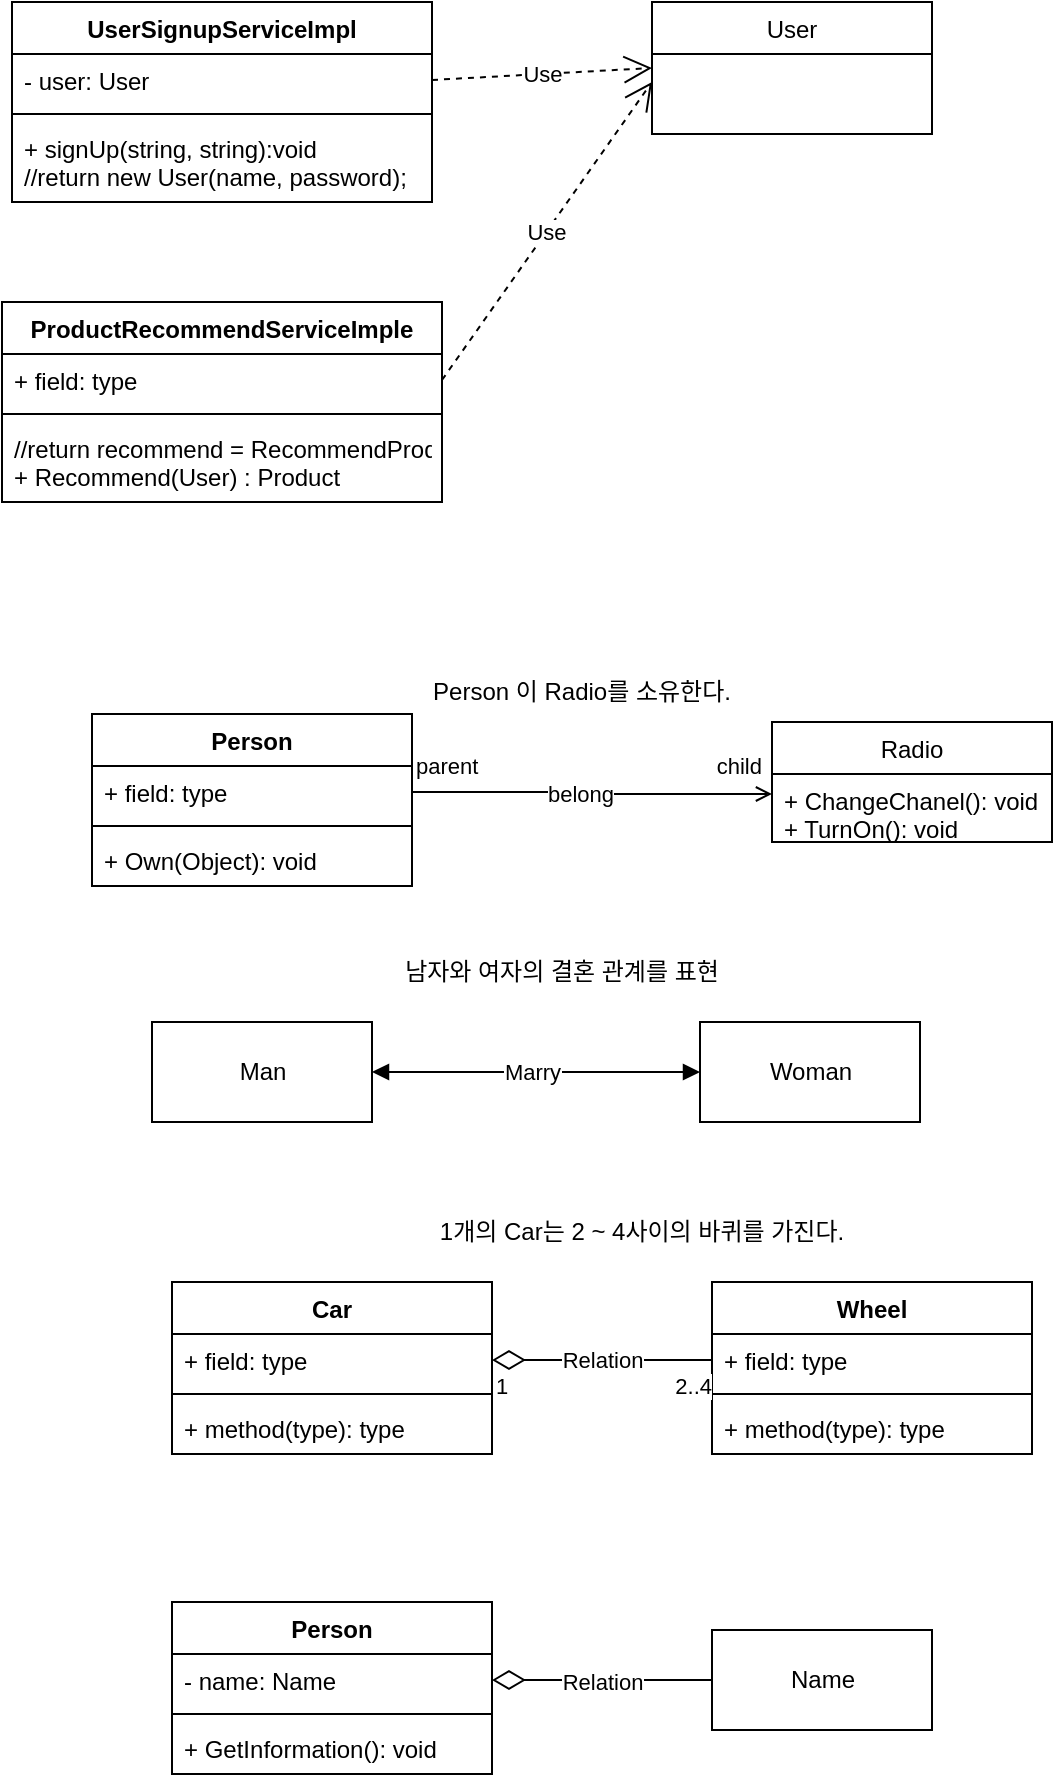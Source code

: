 <mxfile version="20.6.0" type="device"><diagram id="C5RBs43oDa-KdzZeNtuy" name="Page-1"><mxGraphModel dx="1422" dy="794" grid="1" gridSize="10" guides="1" tooltips="1" connect="1" arrows="1" fold="1" page="1" pageScale="1" pageWidth="827" pageHeight="1169" math="0" shadow="0"><root><mxCell id="WIyWlLk6GJQsqaUBKTNV-0"/><mxCell id="WIyWlLk6GJQsqaUBKTNV-1" parent="WIyWlLk6GJQsqaUBKTNV-0"/><mxCell id="_yzpyGeiF2zsuUhKDDpH-0" value="User" style="swimlane;fontStyle=0;childLayout=stackLayout;horizontal=1;startSize=26;fillColor=none;horizontalStack=0;resizeParent=1;resizeParentMax=0;resizeLast=0;collapsible=1;marginBottom=0;" parent="WIyWlLk6GJQsqaUBKTNV-1" vertex="1"><mxGeometry x="340" y="50" width="140" height="66" as="geometry"/></mxCell><mxCell id="_yzpyGeiF2zsuUhKDDpH-4" value="UserSignupServiceImpl" style="swimlane;fontStyle=1;align=center;verticalAlign=top;childLayout=stackLayout;horizontal=1;startSize=26;horizontalStack=0;resizeParent=1;resizeParentMax=0;resizeLast=0;collapsible=1;marginBottom=0;" parent="WIyWlLk6GJQsqaUBKTNV-1" vertex="1"><mxGeometry x="20" y="50" width="210" height="100" as="geometry"/></mxCell><mxCell id="_yzpyGeiF2zsuUhKDDpH-5" value="- user: User" style="text;strokeColor=none;fillColor=none;align=left;verticalAlign=top;spacingLeft=4;spacingRight=4;overflow=hidden;rotatable=0;points=[[0,0.5],[1,0.5]];portConstraint=eastwest;" parent="_yzpyGeiF2zsuUhKDDpH-4" vertex="1"><mxGeometry y="26" width="210" height="26" as="geometry"/></mxCell><mxCell id="_yzpyGeiF2zsuUhKDDpH-6" value="" style="line;strokeWidth=1;fillColor=none;align=left;verticalAlign=middle;spacingTop=-1;spacingLeft=3;spacingRight=3;rotatable=0;labelPosition=right;points=[];portConstraint=eastwest;strokeColor=inherit;" parent="_yzpyGeiF2zsuUhKDDpH-4" vertex="1"><mxGeometry y="52" width="210" height="8" as="geometry"/></mxCell><mxCell id="_yzpyGeiF2zsuUhKDDpH-7" value="+ signUp(string, string):void&#10;//return new User(name, password);" style="text;strokeColor=none;fillColor=none;align=left;verticalAlign=top;spacingLeft=4;spacingRight=4;overflow=hidden;rotatable=0;points=[[0,0.5],[1,0.5]];portConstraint=eastwest;" parent="_yzpyGeiF2zsuUhKDDpH-4" vertex="1"><mxGeometry y="60" width="210" height="40" as="geometry"/></mxCell><mxCell id="_yzpyGeiF2zsuUhKDDpH-9" value="Use" style="endArrow=open;endSize=12;dashed=1;html=1;rounded=0;exitX=1;exitY=0.5;exitDx=0;exitDy=0;entryX=0;entryY=0.5;entryDx=0;entryDy=0;" parent="WIyWlLk6GJQsqaUBKTNV-1" source="_yzpyGeiF2zsuUhKDDpH-5" target="_yzpyGeiF2zsuUhKDDpH-0" edge="1"><mxGeometry width="160" relative="1" as="geometry"><mxPoint x="250" y="180" as="sourcePoint"/><mxPoint x="410" y="180" as="targetPoint"/></mxGeometry></mxCell><mxCell id="_yzpyGeiF2zsuUhKDDpH-10" value="ProductRecommendServiceImple" style="swimlane;fontStyle=1;align=center;verticalAlign=top;childLayout=stackLayout;horizontal=1;startSize=26;horizontalStack=0;resizeParent=1;resizeParentMax=0;resizeLast=0;collapsible=1;marginBottom=0;" parent="WIyWlLk6GJQsqaUBKTNV-1" vertex="1"><mxGeometry x="15" y="200" width="220" height="100" as="geometry"/></mxCell><mxCell id="_yzpyGeiF2zsuUhKDDpH-11" value="+ field: type" style="text;strokeColor=none;fillColor=none;align=left;verticalAlign=top;spacingLeft=4;spacingRight=4;overflow=hidden;rotatable=0;points=[[0,0.5],[1,0.5]];portConstraint=eastwest;" parent="_yzpyGeiF2zsuUhKDDpH-10" vertex="1"><mxGeometry y="26" width="220" height="26" as="geometry"/></mxCell><mxCell id="_yzpyGeiF2zsuUhKDDpH-12" value="" style="line;strokeWidth=1;fillColor=none;align=left;verticalAlign=middle;spacingTop=-1;spacingLeft=3;spacingRight=3;rotatable=0;labelPosition=right;points=[];portConstraint=eastwest;strokeColor=inherit;" parent="_yzpyGeiF2zsuUhKDDpH-10" vertex="1"><mxGeometry y="52" width="220" height="8" as="geometry"/></mxCell><mxCell id="_yzpyGeiF2zsuUhKDDpH-13" value="//return recommend = RecommendProduct(user);&#10;+ Recommend(User) : Product" style="text;strokeColor=none;fillColor=none;align=left;verticalAlign=top;spacingLeft=4;spacingRight=4;overflow=hidden;rotatable=0;points=[[0,0.5],[1,0.5]];portConstraint=eastwest;" parent="_yzpyGeiF2zsuUhKDDpH-10" vertex="1"><mxGeometry y="60" width="220" height="40" as="geometry"/></mxCell><mxCell id="_yzpyGeiF2zsuUhKDDpH-15" value="Use" style="endArrow=open;endSize=12;dashed=1;html=1;rounded=0;exitX=1;exitY=0.5;exitDx=0;exitDy=0;" parent="WIyWlLk6GJQsqaUBKTNV-1" source="_yzpyGeiF2zsuUhKDDpH-11" edge="1"><mxGeometry width="160" relative="1" as="geometry"><mxPoint x="240" y="350" as="sourcePoint"/><mxPoint x="340" y="90" as="targetPoint"/></mxGeometry></mxCell><mxCell id="rM_XH7w2oZjGZ0wqj8mj-5" value="Radio" style="swimlane;fontStyle=0;childLayout=stackLayout;horizontal=1;startSize=26;fillColor=none;horizontalStack=0;resizeParent=1;resizeParentMax=0;resizeLast=0;collapsible=1;marginBottom=0;" vertex="1" parent="WIyWlLk6GJQsqaUBKTNV-1"><mxGeometry x="400" y="410" width="140" height="60" as="geometry"/></mxCell><mxCell id="rM_XH7w2oZjGZ0wqj8mj-8" value="+ ChangeChanel(): void&#10;+ TurnOn(): void" style="text;strokeColor=none;fillColor=none;align=left;verticalAlign=top;spacingLeft=4;spacingRight=4;overflow=hidden;rotatable=0;points=[[0,0.5],[1,0.5]];portConstraint=eastwest;" vertex="1" parent="rM_XH7w2oZjGZ0wqj8mj-5"><mxGeometry y="26" width="140" height="34" as="geometry"/></mxCell><mxCell id="rM_XH7w2oZjGZ0wqj8mj-13" value="" style="endArrow=open;html=1;edgeStyle=orthogonalEdgeStyle;rounded=0;exitX=1;exitY=0.5;exitDx=0;exitDy=0;strokeWidth=1;endFill=0;startArrow=none;startFill=0;entryX=0;entryY=0.294;entryDx=0;entryDy=0;entryPerimeter=0;" edge="1" parent="WIyWlLk6GJQsqaUBKTNV-1" target="rM_XH7w2oZjGZ0wqj8mj-8"><mxGeometry relative="1" as="geometry"><mxPoint x="220" y="445" as="sourcePoint"/><mxPoint x="340" y="450" as="targetPoint"/><Array as="points"><mxPoint x="310" y="445"/></Array></mxGeometry></mxCell><mxCell id="rM_XH7w2oZjGZ0wqj8mj-14" value="parent" style="edgeLabel;resizable=0;html=1;align=left;verticalAlign=bottom;" connectable="0" vertex="1" parent="rM_XH7w2oZjGZ0wqj8mj-13"><mxGeometry x="-1" relative="1" as="geometry"><mxPoint y="-5" as="offset"/></mxGeometry></mxCell><mxCell id="rM_XH7w2oZjGZ0wqj8mj-15" value="child" style="edgeLabel;resizable=0;html=1;align=right;verticalAlign=bottom;" connectable="0" vertex="1" parent="rM_XH7w2oZjGZ0wqj8mj-13"><mxGeometry x="1" relative="1" as="geometry"><mxPoint x="-4" y="-5" as="offset"/></mxGeometry></mxCell><mxCell id="rM_XH7w2oZjGZ0wqj8mj-26" value="belong" style="edgeLabel;html=1;align=center;verticalAlign=middle;resizable=0;points=[];" vertex="1" connectable="0" parent="rM_XH7w2oZjGZ0wqj8mj-13"><mxGeometry x="-0.078" y="-1" relative="1" as="geometry"><mxPoint as="offset"/></mxGeometry></mxCell><mxCell id="rM_XH7w2oZjGZ0wqj8mj-16" value="Person 이 Radio를 소유한다." style="text;html=1;strokeColor=none;fillColor=none;align=center;verticalAlign=middle;whiteSpace=wrap;rounded=0;" vertex="1" parent="WIyWlLk6GJQsqaUBKTNV-1"><mxGeometry x="210" y="380" width="190" height="30" as="geometry"/></mxCell><mxCell id="rM_XH7w2oZjGZ0wqj8mj-17" value="Person" style="swimlane;fontStyle=1;align=center;verticalAlign=top;childLayout=stackLayout;horizontal=1;startSize=26;horizontalStack=0;resizeParent=1;resizeParentMax=0;resizeLast=0;collapsible=1;marginBottom=0;" vertex="1" parent="WIyWlLk6GJQsqaUBKTNV-1"><mxGeometry x="60" y="406" width="160" height="86" as="geometry"/></mxCell><mxCell id="rM_XH7w2oZjGZ0wqj8mj-18" value="+ field: type" style="text;strokeColor=none;fillColor=none;align=left;verticalAlign=top;spacingLeft=4;spacingRight=4;overflow=hidden;rotatable=0;points=[[0,0.5],[1,0.5]];portConstraint=eastwest;" vertex="1" parent="rM_XH7w2oZjGZ0wqj8mj-17"><mxGeometry y="26" width="160" height="26" as="geometry"/></mxCell><mxCell id="rM_XH7w2oZjGZ0wqj8mj-19" value="" style="line;strokeWidth=1;fillColor=none;align=left;verticalAlign=middle;spacingTop=-1;spacingLeft=3;spacingRight=3;rotatable=0;labelPosition=right;points=[];portConstraint=eastwest;strokeColor=inherit;" vertex="1" parent="rM_XH7w2oZjGZ0wqj8mj-17"><mxGeometry y="52" width="160" height="8" as="geometry"/></mxCell><mxCell id="rM_XH7w2oZjGZ0wqj8mj-20" value="+ Own(Object): void" style="text;strokeColor=none;fillColor=none;align=left;verticalAlign=top;spacingLeft=4;spacingRight=4;overflow=hidden;rotatable=0;points=[[0,0.5],[1,0.5]];portConstraint=eastwest;" vertex="1" parent="rM_XH7w2oZjGZ0wqj8mj-17"><mxGeometry y="60" width="160" height="26" as="geometry"/></mxCell><mxCell id="rM_XH7w2oZjGZ0wqj8mj-21" value="Man" style="html=1;" vertex="1" parent="WIyWlLk6GJQsqaUBKTNV-1"><mxGeometry x="90" y="560" width="110" height="50" as="geometry"/></mxCell><mxCell id="rM_XH7w2oZjGZ0wqj8mj-22" value="Woman" style="html=1;" vertex="1" parent="WIyWlLk6GJQsqaUBKTNV-1"><mxGeometry x="364" y="560" width="110" height="50" as="geometry"/></mxCell><mxCell id="rM_XH7w2oZjGZ0wqj8mj-23" value="" style="endArrow=block;startArrow=block;endFill=1;startFill=1;html=1;rounded=0;strokeWidth=1;entryX=0;entryY=0.5;entryDx=0;entryDy=0;" edge="1" parent="WIyWlLk6GJQsqaUBKTNV-1" source="rM_XH7w2oZjGZ0wqj8mj-21" target="rM_XH7w2oZjGZ0wqj8mj-22"><mxGeometry width="160" relative="1" as="geometry"><mxPoint x="200" y="585" as="sourcePoint"/><mxPoint x="360" y="585" as="targetPoint"/></mxGeometry></mxCell><mxCell id="rM_XH7w2oZjGZ0wqj8mj-24" value="Marry" style="edgeLabel;html=1;align=center;verticalAlign=middle;resizable=0;points=[];" vertex="1" connectable="0" parent="rM_XH7w2oZjGZ0wqj8mj-23"><mxGeometry x="0.317" y="-1" relative="1" as="geometry"><mxPoint x="-28" y="-1" as="offset"/></mxGeometry></mxCell><mxCell id="rM_XH7w2oZjGZ0wqj8mj-25" value="남자와 여자의 결혼 관계를 표현" style="text;html=1;strokeColor=none;fillColor=none;align=center;verticalAlign=middle;whiteSpace=wrap;rounded=0;" vertex="1" parent="WIyWlLk6GJQsqaUBKTNV-1"><mxGeometry x="200" y="520" width="190" height="30" as="geometry"/></mxCell><mxCell id="rM_XH7w2oZjGZ0wqj8mj-28" value="Car" style="swimlane;fontStyle=1;align=center;verticalAlign=top;childLayout=stackLayout;horizontal=1;startSize=26;horizontalStack=0;resizeParent=1;resizeParentMax=0;resizeLast=0;collapsible=1;marginBottom=0;" vertex="1" parent="WIyWlLk6GJQsqaUBKTNV-1"><mxGeometry x="100" y="690" width="160" height="86" as="geometry"/></mxCell><mxCell id="rM_XH7w2oZjGZ0wqj8mj-29" value="+ field: type" style="text;strokeColor=none;fillColor=none;align=left;verticalAlign=top;spacingLeft=4;spacingRight=4;overflow=hidden;rotatable=0;points=[[0,0.5],[1,0.5]];portConstraint=eastwest;" vertex="1" parent="rM_XH7w2oZjGZ0wqj8mj-28"><mxGeometry y="26" width="160" height="26" as="geometry"/></mxCell><mxCell id="rM_XH7w2oZjGZ0wqj8mj-30" value="" style="line;strokeWidth=1;fillColor=none;align=left;verticalAlign=middle;spacingTop=-1;spacingLeft=3;spacingRight=3;rotatable=0;labelPosition=right;points=[];portConstraint=eastwest;strokeColor=inherit;" vertex="1" parent="rM_XH7w2oZjGZ0wqj8mj-28"><mxGeometry y="52" width="160" height="8" as="geometry"/></mxCell><mxCell id="rM_XH7w2oZjGZ0wqj8mj-31" value="+ method(type): type" style="text;strokeColor=none;fillColor=none;align=left;verticalAlign=top;spacingLeft=4;spacingRight=4;overflow=hidden;rotatable=0;points=[[0,0.5],[1,0.5]];portConstraint=eastwest;" vertex="1" parent="rM_XH7w2oZjGZ0wqj8mj-28"><mxGeometry y="60" width="160" height="26" as="geometry"/></mxCell><mxCell id="rM_XH7w2oZjGZ0wqj8mj-32" value="Wheel" style="swimlane;fontStyle=1;align=center;verticalAlign=top;childLayout=stackLayout;horizontal=1;startSize=26;horizontalStack=0;resizeParent=1;resizeParentMax=0;resizeLast=0;collapsible=1;marginBottom=0;" vertex="1" parent="WIyWlLk6GJQsqaUBKTNV-1"><mxGeometry x="370" y="690" width="160" height="86" as="geometry"/></mxCell><mxCell id="rM_XH7w2oZjGZ0wqj8mj-33" value="+ field: type" style="text;strokeColor=none;fillColor=none;align=left;verticalAlign=top;spacingLeft=4;spacingRight=4;overflow=hidden;rotatable=0;points=[[0,0.5],[1,0.5]];portConstraint=eastwest;" vertex="1" parent="rM_XH7w2oZjGZ0wqj8mj-32"><mxGeometry y="26" width="160" height="26" as="geometry"/></mxCell><mxCell id="rM_XH7w2oZjGZ0wqj8mj-34" value="" style="line;strokeWidth=1;fillColor=none;align=left;verticalAlign=middle;spacingTop=-1;spacingLeft=3;spacingRight=3;rotatable=0;labelPosition=right;points=[];portConstraint=eastwest;strokeColor=inherit;" vertex="1" parent="rM_XH7w2oZjGZ0wqj8mj-32"><mxGeometry y="52" width="160" height="8" as="geometry"/></mxCell><mxCell id="rM_XH7w2oZjGZ0wqj8mj-35" value="+ method(type): type" style="text;strokeColor=none;fillColor=none;align=left;verticalAlign=top;spacingLeft=4;spacingRight=4;overflow=hidden;rotatable=0;points=[[0,0.5],[1,0.5]];portConstraint=eastwest;" vertex="1" parent="rM_XH7w2oZjGZ0wqj8mj-32"><mxGeometry y="60" width="160" height="26" as="geometry"/></mxCell><mxCell id="rM_XH7w2oZjGZ0wqj8mj-36" value="Relation" style="endArrow=none;html=1;endSize=12;startArrow=diamondThin;startSize=14;startFill=0;edgeStyle=orthogonalEdgeStyle;rounded=0;strokeWidth=1;entryX=0;entryY=0.5;entryDx=0;entryDy=0;endFill=0;exitX=1;exitY=0.5;exitDx=0;exitDy=0;" edge="1" parent="WIyWlLk6GJQsqaUBKTNV-1" source="rM_XH7w2oZjGZ0wqj8mj-29" target="rM_XH7w2oZjGZ0wqj8mj-33"><mxGeometry relative="1" as="geometry"><mxPoint x="280" y="790" as="sourcePoint"/><mxPoint x="530" y="730" as="targetPoint"/></mxGeometry></mxCell><mxCell id="rM_XH7w2oZjGZ0wqj8mj-37" value="1" style="edgeLabel;resizable=0;html=1;align=left;verticalAlign=top;" connectable="0" vertex="1" parent="rM_XH7w2oZjGZ0wqj8mj-36"><mxGeometry x="-1" relative="1" as="geometry"/></mxCell><mxCell id="rM_XH7w2oZjGZ0wqj8mj-38" value="2..4" style="edgeLabel;resizable=0;html=1;align=right;verticalAlign=top;" connectable="0" vertex="1" parent="rM_XH7w2oZjGZ0wqj8mj-36"><mxGeometry x="1" relative="1" as="geometry"/></mxCell><mxCell id="rM_XH7w2oZjGZ0wqj8mj-39" value="1개의 Car는 2 ~ 4사이의 바퀴를 가진다." style="text;html=1;strokeColor=none;fillColor=none;align=center;verticalAlign=middle;whiteSpace=wrap;rounded=0;" vertex="1" parent="WIyWlLk6GJQsqaUBKTNV-1"><mxGeometry x="220" y="650" width="230" height="30" as="geometry"/></mxCell><mxCell id="rM_XH7w2oZjGZ0wqj8mj-40" value="Person" style="swimlane;fontStyle=1;align=center;verticalAlign=top;childLayout=stackLayout;horizontal=1;startSize=26;horizontalStack=0;resizeParent=1;resizeParentMax=0;resizeLast=0;collapsible=1;marginBottom=0;" vertex="1" parent="WIyWlLk6GJQsqaUBKTNV-1"><mxGeometry x="100" y="850" width="160" height="86" as="geometry"/></mxCell><mxCell id="rM_XH7w2oZjGZ0wqj8mj-41" value="- name: Name" style="text;strokeColor=none;fillColor=none;align=left;verticalAlign=top;spacingLeft=4;spacingRight=4;overflow=hidden;rotatable=0;points=[[0,0.5],[1,0.5]];portConstraint=eastwest;" vertex="1" parent="rM_XH7w2oZjGZ0wqj8mj-40"><mxGeometry y="26" width="160" height="26" as="geometry"/></mxCell><mxCell id="rM_XH7w2oZjGZ0wqj8mj-42" value="" style="line;strokeWidth=1;fillColor=none;align=left;verticalAlign=middle;spacingTop=-1;spacingLeft=3;spacingRight=3;rotatable=0;labelPosition=right;points=[];portConstraint=eastwest;strokeColor=inherit;" vertex="1" parent="rM_XH7w2oZjGZ0wqj8mj-40"><mxGeometry y="52" width="160" height="8" as="geometry"/></mxCell><mxCell id="rM_XH7w2oZjGZ0wqj8mj-43" value="+ GetInformation(): void" style="text;strokeColor=none;fillColor=none;align=left;verticalAlign=top;spacingLeft=4;spacingRight=4;overflow=hidden;rotatable=0;points=[[0,0.5],[1,0.5]];portConstraint=eastwest;" vertex="1" parent="rM_XH7w2oZjGZ0wqj8mj-40"><mxGeometry y="60" width="160" height="26" as="geometry"/></mxCell><mxCell id="rM_XH7w2oZjGZ0wqj8mj-48" value="Relation" style="endArrow=none;html=1;endSize=12;startArrow=diamondThin;startSize=14;startFill=0;edgeStyle=orthogonalEdgeStyle;rounded=0;strokeWidth=1;entryX=0;entryY=0.5;entryDx=0;entryDy=0;endFill=0;exitX=1;exitY=0.5;exitDx=0;exitDy=0;" edge="1" parent="WIyWlLk6GJQsqaUBKTNV-1" source="rM_XH7w2oZjGZ0wqj8mj-41"><mxGeometry relative="1" as="geometry"><mxPoint x="280" y="950" as="sourcePoint"/><mxPoint x="370" y="889" as="targetPoint"/></mxGeometry></mxCell><mxCell id="rM_XH7w2oZjGZ0wqj8mj-51" value="Name" style="html=1;" vertex="1" parent="WIyWlLk6GJQsqaUBKTNV-1"><mxGeometry x="370" y="864" width="110" height="50" as="geometry"/></mxCell></root></mxGraphModel></diagram></mxfile>
